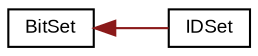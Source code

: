 digraph G
{
  bgcolor="transparent";
  edge [fontname="Arial",fontsize="9",labelfontname="Arial",labelfontsize="9"];
  node [fontname="Arial",fontsize="9",shape=record];
  rankdir=LR;
  Node1 [label="BitSet",height=0.2,width=0.4,color="black",URL="$classSteinberg_1_1BitSet.html",tooltip="Bitset - A collection of bits."];
  Node1 -> Node2 [dir=back,color="firebrick4",fontsize="9",style="solid",fontname="Arial"];
  Node2 [label="IDSet",height=0.2,width=0.4,color="black",URL="$classSteinberg_1_1IDSet.html",tooltip="IDSet is a BitSet allowing to generate/release IDs starting with a given start offset..."];
}
